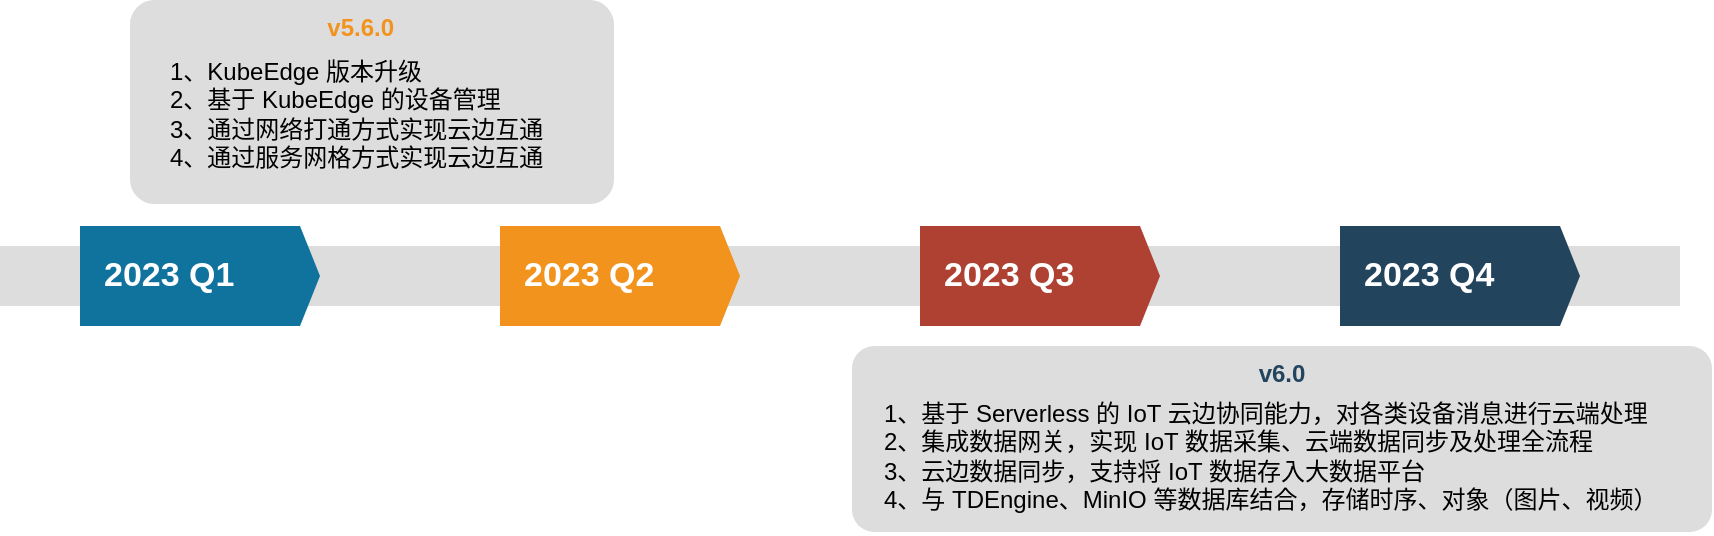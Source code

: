 <mxfile version="12.2.4" pages="1"><diagram id="Ij6aHqkQ0AKCHX-e7K6y" name="Page-1"><mxGraphModel dx="997" dy="142" grid="0" gridSize="10" guides="1" tooltips="1" connect="1" arrows="1" fold="1" page="0" pageScale="1" pageWidth="827" pageHeight="1169" math="0" shadow="0"><root><mxCell id="0"/><mxCell id="1" parent="0"/><mxCell id="2" value="" style="fillColor=#dddddd;rounded=0;strokeColor=none;" parent="1" vertex="1"><mxGeometry x="21" y="534" width="840" height="30" as="geometry"/></mxCell><mxCell id="3" value="2023 Q1" style="shape=mxgraph.infographic.ribbonSimple;notch1=0;notch2=10;notch=0;html=1;fillColor=#10739E;strokeColor=none;shadow=0;fontSize=17;fontColor=#FFFFFF;align=left;spacingLeft=10;fontStyle=1;" parent="1" vertex="1"><mxGeometry x="61" y="524" width="120" height="50" as="geometry"/></mxCell><mxCell id="4" value="2023 Q2" style="shape=mxgraph.infographic.ribbonSimple;notch1=0;notch2=10;notch=0;html=1;fillColor=#F2931E;strokeColor=none;shadow=0;fontSize=17;fontColor=#FFFFFF;align=left;spacingLeft=10;fontStyle=1;" parent="1" vertex="1"><mxGeometry x="271" y="524" width="120" height="50" as="geometry"/></mxCell><mxCell id="5" value="2023 Q3" style="shape=mxgraph.infographic.ribbonSimple;notch1=0;notch2=10;notch=0;html=1;fillColor=#AE4132;strokeColor=none;shadow=0;fontSize=17;fontColor=#FFFFFF;align=left;spacingLeft=10;fontStyle=1;" parent="1" vertex="1"><mxGeometry x="481" y="524" width="120" height="50" as="geometry"/></mxCell><mxCell id="6" value="2023 Q4" style="shape=mxgraph.infographic.ribbonSimple;notch1=0;notch2=10;notch=0;html=1;fillColor=#23445D;strokeColor=none;shadow=0;fontSize=17;fontColor=#FFFFFF;align=left;spacingLeft=10;fontStyle=1;" parent="1" vertex="1"><mxGeometry x="691" y="524" width="120" height="50" as="geometry"/></mxCell><mxCell id="7" value="&lt;b style=&quot;color: rgb(242 , 147 , 30)&quot;&gt;&amp;nbsp; &amp;nbsp; &amp;nbsp; &amp;nbsp; &amp;nbsp; &amp;nbsp; &amp;nbsp; &amp;nbsp; &amp;nbsp; &amp;nbsp; &amp;nbsp; &amp;nbsp; &amp;nbsp; &amp;nbsp; &amp;nbsp;v5.6.0&lt;/b&gt;&lt;font color=&quot;#10739e&quot;&gt;&lt;span&gt;&lt;br&gt;&lt;br&gt;&lt;/span&gt;&lt;br&gt;&lt;/font&gt;" style="rounded=1;strokeColor=none;fillColor=#DDDDDD;align=left;arcSize=12;verticalAlign=top;whiteSpace=wrap;html=1;fontSize=12;fontStyle=1" parent="1" vertex="1"><mxGeometry x="86" y="411" width="242" height="102" as="geometry"/></mxCell><mxCell id="9" value="&lt;font style=&quot;font-size: 10px&quot;&gt;&lt;font style=&quot;font-size: 12px&quot; color=&quot;#23445D&quot;&gt;&lt;b&gt;v6.0&lt;/b&gt;&lt;/font&gt;&lt;br&gt;&lt;br&gt;&lt;br&gt;&lt;/font&gt;" style="rounded=1;strokeColor=none;fillColor=#DDDDDD;align=center;arcSize=12;verticalAlign=top;whiteSpace=wrap;html=1;fontSize=12;" parent="1" vertex="1"><mxGeometry x="447" y="584" width="430" height="93" as="geometry"/></mxCell><mxCell id="12" value="1、KubeEdge 版本升级&lt;br&gt;2、基于 KubeEdge 的设备管理&lt;br&gt;3、通过网络打通方式实现云边互通&lt;br&gt;4、通过服务网格方式实现云边互通" style="text;html=1;whiteSpace=wrap;" parent="1" vertex="1"><mxGeometry x="103.5" y="433" width="207" height="68" as="geometry"/></mxCell><mxCell id="15" value="1、基于 Serverless 的 IoT 云边协同能力，对各类设备消息进行云端处理&lt;br&gt;2、集成数据网关，实现 IoT 数据采集、云端数据同步及处理全流程&lt;br&gt;3、云边数据同步，支持将 IoT 数据存入大数据平台&lt;br&gt;4、与 TDEngine、MinIO 等数据库结合，存储时序、对象（图片、视频）" style="text;html=1;whiteSpace=wrap;" parent="1" vertex="1"><mxGeometry x="461" y="604" width="403" height="74" as="geometry"/></mxCell></root></mxGraphModel></diagram></mxfile>